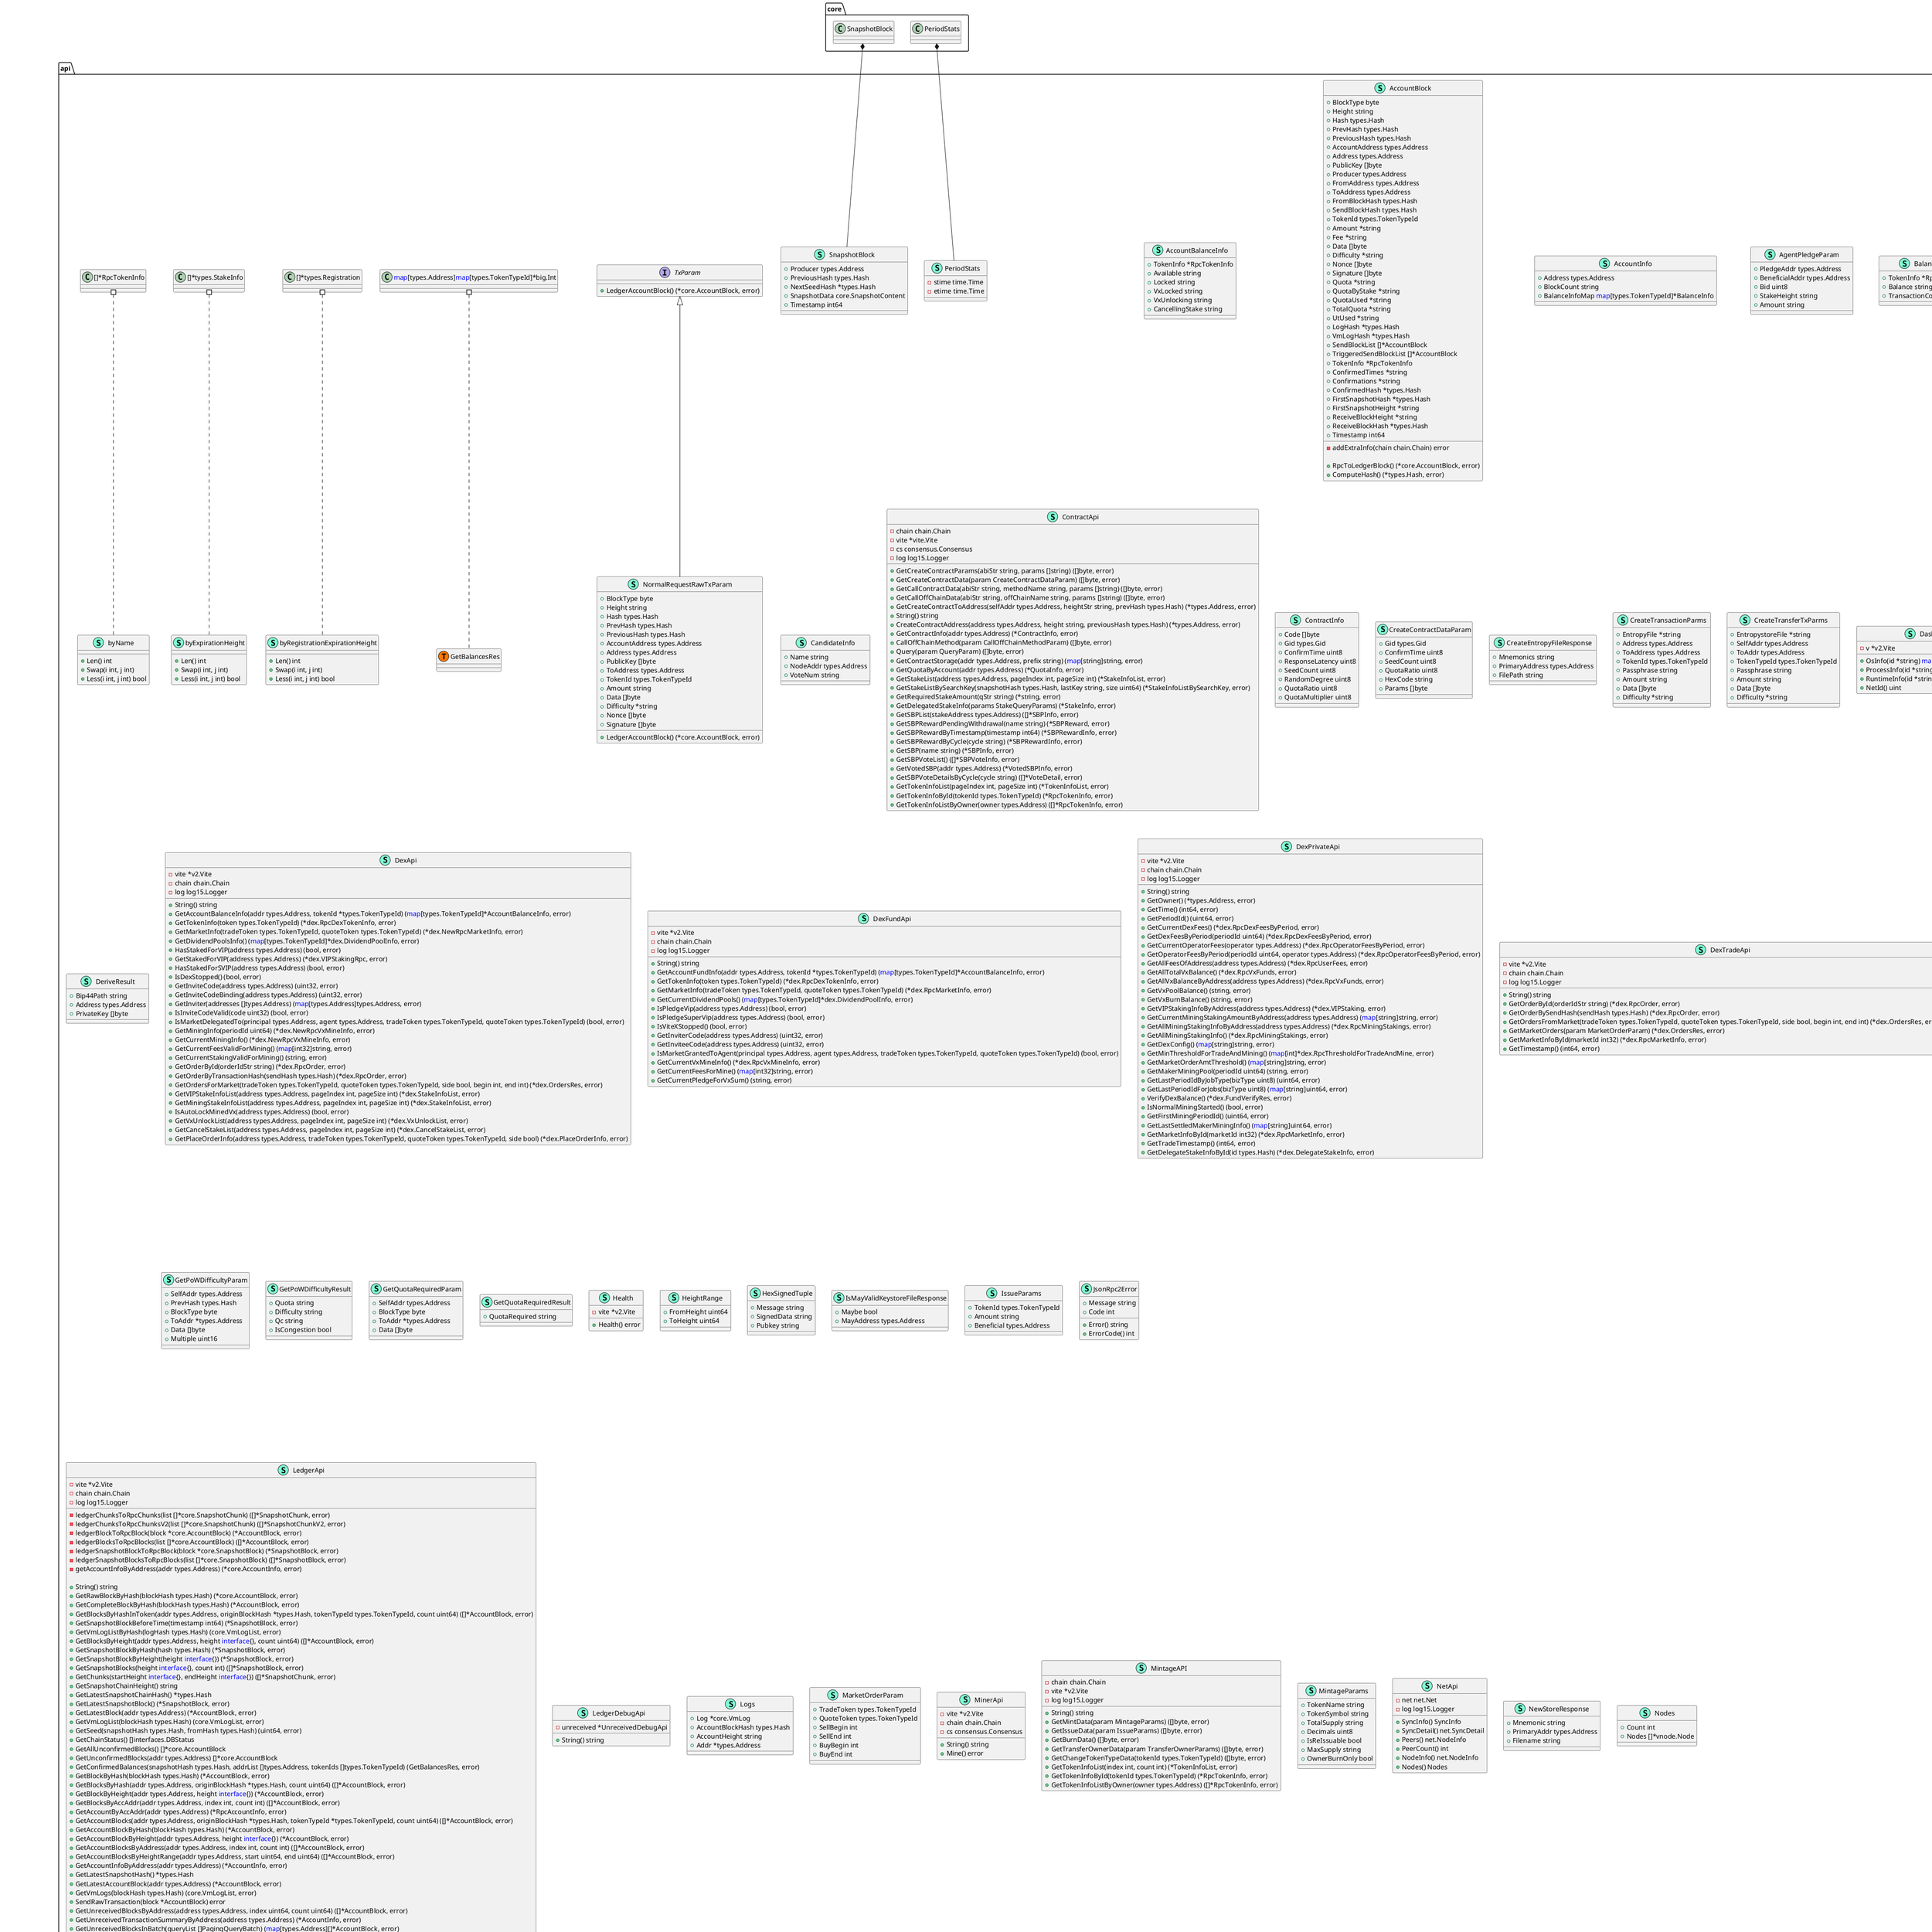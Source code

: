@startuml
namespace api {
    class AccountBalanceInfo << (S,Aquamarine) >> {
        + TokenInfo *RpcTokenInfo
        + Available string
        + Locked string
        + VxLocked string
        + VxUnlocking string
        + CancellingStake string

    }
    class AccountBlock << (S,Aquamarine) >> {
        + BlockType byte
        + Height string
        + Hash types.Hash
        + PrevHash types.Hash
        + PreviousHash types.Hash
        + AccountAddress types.Address
        + Address types.Address
        + PublicKey []byte
        + Producer types.Address
        + FromAddress types.Address
        + ToAddress types.Address
        + FromBlockHash types.Hash
        + SendBlockHash types.Hash
        + TokenId types.TokenTypeId
        + Amount *string
        + Fee *string
        + Data []byte
        + Difficulty *string
        + Nonce []byte
        + Signature []byte
        + Quota *string
        + QuotaByStake *string
        + QuotaUsed *string
        + TotalQuota *string
        + UtUsed *string
        + LogHash *types.Hash
        + VmLogHash *types.Hash
        + SendBlockList []*AccountBlock
        + TriggeredSendBlockList []*AccountBlock
        + TokenInfo *RpcTokenInfo
        + ConfirmedTimes *string
        + Confirmations *string
        + ConfirmedHash *types.Hash
        + FirstSnapshotHash *types.Hash
        + FirstSnapshotHeight *string
        + ReceiveBlockHeight *string
        + ReceiveBlockHash *types.Hash
        + Timestamp int64

        - addExtraInfo(chain chain.Chain) error

        + RpcToLedgerBlock() (*core.AccountBlock, error)
        + ComputeHash() (*types.Hash, error)

    }
    class AccountInfo << (S,Aquamarine) >> {
        + Address types.Address
        + BlockCount string
        + BalanceInfoMap <font color=blue>map</font>[types.TokenTypeId]*BalanceInfo

    }
    class AgentPledgeParam << (S,Aquamarine) >> {
        + PledgeAddr types.Address
        + BeneficialAddr types.Address
        + Bid uint8
        + StakeHeight string
        + Amount string

    }
    class BalanceInfo << (S,Aquamarine) >> {
        + TokenInfo *RpcTokenInfo
        + Balance string
        + TransactionCount *string

    }
    class CalcPoWDifficultyParam << (S,Aquamarine) >> {
        + SelfAddr types.Address
        + PrevHash types.Hash
        + BlockType byte
        + ToAddr *types.Address
        + Data []byte
        + UseStakeQuota bool
        + Multiple uint16

    }
    class CalcPoWDifficultyResult << (S,Aquamarine) >> {
        + Quota uint64
        + QuotaRequired string
        + Difficulty string
        + UtRequired string
        + Qc *string
        + IsCongestion bool

    }
    class CalcQuotaRequiredParam << (S,Aquamarine) >> {
        + SelfAddr types.Address
        + BlockType byte
        + ToAddr *types.Address
        + Data []byte

    }
    class CalcQuotaRequiredResult << (S,Aquamarine) >> {
        + QuotaRequired string
        + TxNumRequired string

    }
    class CallOffChainMethodParam << (S,Aquamarine) >> {
        + SelfAddr types.Address
        + Addr *types.Address
        + OffChainCode string
        + OffChainCodeBytes []byte
        + Code []byte
        + Data []byte
        + Height *uint64
        + SnapshotHash *types.Hash

    }
    class CandidateInfo << (S,Aquamarine) >> {
        + Name string
        + NodeAddr types.Address
        + VoteNum string

    }
    class ContractApi << (S,Aquamarine) >> {
        - chain chain.Chain
        - vite *vite.Vite
        - cs consensus.Consensus
        - log log15.Logger

        + GetCreateContractParams(abiStr string, params []string) ([]byte, error)
        + GetCreateContractData(param CreateContractDataParam) ([]byte, error)
        + GetCallContractData(abiStr string, methodName string, params []string) ([]byte, error)
        + GetCallOffChainData(abiStr string, offChainName string, params []string) ([]byte, error)
        + GetCreateContractToAddress(selfAddr types.Address, heightStr string, prevHash types.Hash) (*types.Address, error)
        + String() string
        + CreateContractAddress(address types.Address, height string, previousHash types.Hash) (*types.Address, error)
        + GetContractInfo(addr types.Address) (*ContractInfo, error)
        + CallOffChainMethod(param CallOffChainMethodParam) ([]byte, error)
        + Query(param QueryParam) ([]byte, error)
        + GetContractStorage(addr types.Address, prefix string) (<font color=blue>map</font>[string]string, error)
        + GetQuotaByAccount(addr types.Address) (*QuotaInfo, error)
        + GetStakeList(address types.Address, pageIndex int, pageSize int) (*StakeInfoList, error)
        + GetStakeListBySearchKey(snapshotHash types.Hash, lastKey string, size uint64) (*StakeInfoListBySearchKey, error)
        + GetRequiredStakeAmount(qStr string) (*string, error)
        + GetDelegatedStakeInfo(params StakeQueryParams) (*StakeInfo, error)
        + GetSBPList(stakeAddress types.Address) ([]*SBPInfo, error)
        + GetSBPRewardPendingWithdrawal(name string) (*SBPReward, error)
        + GetSBPRewardByTimestamp(timestamp int64) (*SBPRewardInfo, error)
        + GetSBPRewardByCycle(cycle string) (*SBPRewardInfo, error)
        + GetSBP(name string) (*SBPInfo, error)
        + GetSBPVoteList() ([]*SBPVoteInfo, error)
        + GetVotedSBP(addr types.Address) (*VotedSBPInfo, error)
        + GetSBPVoteDetailsByCycle(cycle string) ([]*VoteDetail, error)
        + GetTokenInfoList(pageIndex int, pageSize int) (*TokenInfoList, error)
        + GetTokenInfoById(tokenId types.TokenTypeId) (*RpcTokenInfo, error)
        + GetTokenInfoListByOwner(owner types.Address) ([]*RpcTokenInfo, error)

    }
    class ContractInfo << (S,Aquamarine) >> {
        + Code []byte
        + Gid types.Gid
        + ConfirmTime uint8
        + ResponseLatency uint8
        + SeedCount uint8
        + RandomDegree uint8
        + QuotaRatio uint8
        + QuotaMultiplier uint8

    }
    class CreateContractDataParam << (S,Aquamarine) >> {
        + Gid types.Gid
        + ConfirmTime uint8
        + SeedCount uint8
        + QuotaRatio uint8
        + HexCode string
        + Params []byte

    }
    class CreateEntropyFileResponse << (S,Aquamarine) >> {
        + Mnemonics string
        + PrimaryAddress types.Address
        + FilePath string

    }
    class CreateTransactionParms << (S,Aquamarine) >> {
        + EntropyFile *string
        + Address types.Address
        + ToAddress types.Address
        + TokenId types.TokenTypeId
        + Passphrase string
        + Amount string
        + Data []byte
        + Difficulty *string

    }
    class CreateTransferTxParms << (S,Aquamarine) >> {
        + EntropystoreFile *string
        + SelfAddr types.Address
        + ToAddr types.Address
        + TokenTypeId types.TokenTypeId
        + Passphrase string
        + Amount string
        + Data []byte
        + Difficulty *string

    }
    class DashboardApi << (S,Aquamarine) >> {
        - v *v2.Vite

        + OsInfo(id *string) <font color=blue>map</font>[string]<font color=blue>interface</font>{}
        + ProcessInfo(id *string) <font color=blue>map</font>[string]<font color=blue>interface</font>{}
        + RuntimeInfo(id *string) <font color=blue>map</font>[string]<font color=blue>interface</font>{}
        + NetId() uint

    }
    class DataApi << (S,Aquamarine) >> {
        - chain chain.Chain
        - log log15.Logger

        + String() string
        + GetPledgeListByPage(snapshotHash types.Hash, lastKey string, count uint64) (*GetPledgeListByPageResult, error)
        + GetDexUserFundsByPage(snapshotHash types.Hash, lastAddress string, count int) (*dex.Funds, error)
        + GetDexPledgeListByPage(snapshotHash types.Hash, lastKey string, count int) (*GetPledgeListByPageResult, error)

    }
    class Deprecated << (S,Aquamarine) >> {
        + String() string
        + Hello() (string, error)

    }
    class DeriveResult << (S,Aquamarine) >> {
        + Bip44Path string
        + Address types.Address
        + PrivateKey []byte

    }
    class DexApi << (S,Aquamarine) >> {
        - vite *v2.Vite
        - chain chain.Chain
        - log log15.Logger

        + String() string
        + GetAccountBalanceInfo(addr types.Address, tokenId *types.TokenTypeId) (<font color=blue>map</font>[types.TokenTypeId]*AccountBalanceInfo, error)
        + GetTokenInfo(token types.TokenTypeId) (*dex.RpcDexTokenInfo, error)
        + GetMarketInfo(tradeToken types.TokenTypeId, quoteToken types.TokenTypeId) (*dex.NewRpcMarketInfo, error)
        + GetDividendPoolsInfo() (<font color=blue>map</font>[types.TokenTypeId]*dex.DividendPoolInfo, error)
        + HasStakedForVIP(address types.Address) (bool, error)
        + GetStakedForVIP(address types.Address) (*dex.VIPStakingRpc, error)
        + HasStakedForSVIP(address types.Address) (bool, error)
        + IsDexStopped() (bool, error)
        + GetInviteCode(address types.Address) (uint32, error)
        + GetInviteCodeBinding(address types.Address) (uint32, error)
        + GetInviter(addresses []types.Address) (<font color=blue>map</font>[types.Address]types.Address, error)
        + IsInviteCodeValid(code uint32) (bool, error)
        + IsMarketDelegatedTo(principal types.Address, agent types.Address, tradeToken types.TokenTypeId, quoteToken types.TokenTypeId) (bool, error)
        + GetMiningInfo(periodId uint64) (*dex.NewRpcVxMineInfo, error)
        + GetCurrentMiningInfo() (*dex.NewRpcVxMineInfo, error)
        + GetCurrentFeesValidForMining() (<font color=blue>map</font>[int32]string, error)
        + GetCurrentStakingValidForMining() (string, error)
        + GetOrderById(orderIdStr string) (*dex.RpcOrder, error)
        + GetOrderByTransactionHash(sendHash types.Hash) (*dex.RpcOrder, error)
        + GetOrdersForMarket(tradeToken types.TokenTypeId, quoteToken types.TokenTypeId, side bool, begin int, end int) (*dex.OrdersRes, error)
        + GetVIPStakeInfoList(address types.Address, pageIndex int, pageSize int) (*dex.StakeInfoList, error)
        + GetMiningStakeInfoList(address types.Address, pageIndex int, pageSize int) (*dex.StakeInfoList, error)
        + IsAutoLockMinedVx(address types.Address) (bool, error)
        + GetVxUnlockList(address types.Address, pageIndex int, pageSize int) (*dex.VxUnlockList, error)
        + GetCancelStakeList(address types.Address, pageIndex int, pageSize int) (*dex.CancelStakeList, error)
        + GetPlaceOrderInfo(address types.Address, tradeToken types.TokenTypeId, quoteToken types.TokenTypeId, side bool) (*dex.PlaceOrderInfo, error)

    }
    class DexFundApi << (S,Aquamarine) >> {
        - vite *v2.Vite
        - chain chain.Chain
        - log log15.Logger

        + String() string
        + GetAccountFundInfo(addr types.Address, tokenId *types.TokenTypeId) (<font color=blue>map</font>[types.TokenTypeId]*AccountBalanceInfo, error)
        + GetTokenInfo(token types.TokenTypeId) (*dex.RpcDexTokenInfo, error)
        + GetMarketInfo(tradeToken types.TokenTypeId, quoteToken types.TokenTypeId) (*dex.RpcMarketInfo, error)
        + GetCurrentDividendPools() (<font color=blue>map</font>[types.TokenTypeId]*dex.DividendPoolInfo, error)
        + IsPledgeVip(address types.Address) (bool, error)
        + IsPledgeSuperVip(address types.Address) (bool, error)
        + IsViteXStopped() (bool, error)
        + GetInviterCode(address types.Address) (uint32, error)
        + GetInviteeCode(address types.Address) (uint32, error)
        + IsMarketGrantedToAgent(principal types.Address, agent types.Address, tradeToken types.TokenTypeId, quoteToken types.TokenTypeId) (bool, error)
        + GetCurrentVxMineInfo() (*dex.RpcVxMineInfo, error)
        + GetCurrentFeesForMine() (<font color=blue>map</font>[int32]string, error)
        + GetCurrentPledgeForVxSum() (string, error)

    }
    class DexPrivateApi << (S,Aquamarine) >> {
        - vite *v2.Vite
        - chain chain.Chain
        - log log15.Logger

        + String() string
        + GetOwner() (*types.Address, error)
        + GetTime() (int64, error)
        + GetPeriodId() (uint64, error)
        + GetCurrentDexFees() (*dex.RpcDexFeesByPeriod, error)
        + GetDexFeesByPeriod(periodId uint64) (*dex.RpcDexFeesByPeriod, error)
        + GetCurrentOperatorFees(operator types.Address) (*dex.RpcOperatorFeesByPeriod, error)
        + GetOperatorFeesByPeriod(periodId uint64, operator types.Address) (*dex.RpcOperatorFeesByPeriod, error)
        + GetAllFeesOfAddress(address types.Address) (*dex.RpcUserFees, error)
        + GetAllTotalVxBalance() (*dex.RpcVxFunds, error)
        + GetAllVxBalanceByAddress(address types.Address) (*dex.RpcVxFunds, error)
        + GetVxPoolBalance() (string, error)
        + GetVxBurnBalance() (string, error)
        + GetVIPStakingInfoByAddress(address types.Address) (*dex.VIPStaking, error)
        + GetCurrentMiningStakingAmountByAddress(address types.Address) (<font color=blue>map</font>[string]string, error)
        + GetAllMiningStakingInfoByAddress(address types.Address) (*dex.RpcMiningStakings, error)
        + GetAllMiningStakingInfo() (*dex.RpcMiningStakings, error)
        + GetDexConfig() (<font color=blue>map</font>[string]string, error)
        + GetMinThresholdForTradeAndMining() (<font color=blue>map</font>[int]*dex.RpcThresholdForTradeAndMine, error)
        + GetMarketOrderAmtThreshold() (<font color=blue>map</font>[string]string, error)
        + GetMakerMiningPool(periodId uint64) (string, error)
        + GetLastPeriodIdByJobType(bizType uint8) (uint64, error)
        + GetLastPeriodIdForJobs(bizType uint8) (<font color=blue>map</font>[string]uint64, error)
        + VerifyDexBalance() (*dex.FundVerifyRes, error)
        + IsNormalMiningStarted() (bool, error)
        + GetFirstMiningPeriodId() (uint64, error)
        + GetLastSettledMakerMiningInfo() (<font color=blue>map</font>[string]uint64, error)
        + GetMarketInfoById(marketId int32) (*dex.RpcMarketInfo, error)
        + GetTradeTimestamp() (int64, error)
        + GetDelegateStakeInfoById(id types.Hash) (*dex.DelegateStakeInfo, error)

    }
    class DexTradeApi << (S,Aquamarine) >> {
        - vite *v2.Vite
        - chain chain.Chain
        - log log15.Logger

        + String() string
        + GetOrderById(orderIdStr string) (*dex.RpcOrder, error)
        + GetOrderBySendHash(sendHash types.Hash) (*dex.RpcOrder, error)
        + GetOrdersFromMarket(tradeToken types.TokenTypeId, quoteToken types.TokenTypeId, side bool, begin int, end int) (*dex.OrdersRes, error)
        + GetMarketOrders(param MarketOrderParam) (*dex.OrdersRes, error)
        + GetMarketInfoById(marketId int32) (*dex.RpcMarketInfo, error)
        + GetTimestamp() (int64, error)

    }
    class FilterParam << (S,Aquamarine) >> {
        + AddrRange <font color=blue>map</font>[types.Address]HeightRange
        + Topics [][]types.Hash

    }
    class FindAddrResponse << (S,Aquamarine) >> {
        + EntropyFile string
        + Index uint32

    }
    class FindAddrResult << (S,Aquamarine) >> {
        + EntropyStoreFile string
        + Index uint32

    }
    class GcStatus << (S,Aquamarine) >> {
        + Code uint8
        + Description string
        + ClearedHeight uint64
        + MarkedHeight uint64

    }
    class GetPledgeListByPageResult << (S,Aquamarine) >> {
        + PledgeInfoList []*types.StakeInfo
        + LastKey string

    }
    class GetPoWDifficultyParam << (S,Aquamarine) >> {
        + SelfAddr types.Address
        + PrevHash types.Hash
        + BlockType byte
        + ToAddr *types.Address
        + Data []byte
        + Multiple uint16

    }
    class GetPoWDifficultyResult << (S,Aquamarine) >> {
        + Quota string
        + Difficulty string
        + Qc string
        + IsCongestion bool

    }
    class GetQuotaRequiredParam << (S,Aquamarine) >> {
        + SelfAddr types.Address
        + BlockType byte
        + ToAddr *types.Address
        + Data []byte

    }
    class GetQuotaRequiredResult << (S,Aquamarine) >> {
        + QuotaRequired string

    }
    class Health << (S,Aquamarine) >> {
        - vite *v2.Vite

        + Health() error

    }
    class HeightRange << (S,Aquamarine) >> {
        + FromHeight uint64
        + ToHeight uint64

    }
    class HexSignedTuple << (S,Aquamarine) >> {
        + Message string
        + SignedData string
        + Pubkey string

    }
    class IsMayValidKeystoreFileResponse << (S,Aquamarine) >> {
        + Maybe bool
        + MayAddress types.Address

    }
    class IssueParams << (S,Aquamarine) >> {
        + TokenId types.TokenTypeId
        + Amount string
        + Beneficial types.Address

    }
    class JsonRpc2Error << (S,Aquamarine) >> {
        + Message string
        + Code int

        + Error() string
        + ErrorCode() int

    }
    class LedgerApi << (S,Aquamarine) >> {
        - vite *v2.Vite
        - chain chain.Chain
        - log log15.Logger

        - ledgerChunksToRpcChunks(list []*core.SnapshotChunk) ([]*SnapshotChunk, error)
        - ledgerChunksToRpcChunksV2(list []*core.SnapshotChunk) ([]*SnapshotChunkV2, error)
        - ledgerBlockToRpcBlock(block *core.AccountBlock) (*AccountBlock, error)
        - ledgerBlocksToRpcBlocks(list []*core.AccountBlock) ([]*AccountBlock, error)
        - ledgerSnapshotBlockToRpcBlock(block *core.SnapshotBlock) (*SnapshotBlock, error)
        - ledgerSnapshotBlocksToRpcBlocks(list []*core.SnapshotBlock) ([]*SnapshotBlock, error)
        - getAccountInfoByAddress(addr types.Address) (*core.AccountInfo, error)

        + String() string
        + GetRawBlockByHash(blockHash types.Hash) (*core.AccountBlock, error)
        + GetCompleteBlockByHash(blockHash types.Hash) (*AccountBlock, error)
        + GetBlocksByHashInToken(addr types.Address, originBlockHash *types.Hash, tokenTypeId types.TokenTypeId, count uint64) ([]*AccountBlock, error)
        + GetSnapshotBlockBeforeTime(timestamp int64) (*SnapshotBlock, error)
        + GetVmLogListByHash(logHash types.Hash) (core.VmLogList, error)
        + GetBlocksByHeight(addr types.Address, height <font color=blue>interface</font>{}, count uint64) ([]*AccountBlock, error)
        + GetSnapshotBlockByHash(hash types.Hash) (*SnapshotBlock, error)
        + GetSnapshotBlockByHeight(height <font color=blue>interface</font>{}) (*SnapshotBlock, error)
        + GetSnapshotBlocks(height <font color=blue>interface</font>{}, count int) ([]*SnapshotBlock, error)
        + GetChunks(startHeight <font color=blue>interface</font>{}, endHeight <font color=blue>interface</font>{}) ([]*SnapshotChunk, error)
        + GetSnapshotChainHeight() string
        + GetLatestSnapshotChainHash() *types.Hash
        + GetLatestSnapshotBlock() (*SnapshotBlock, error)
        + GetLatestBlock(addr types.Address) (*AccountBlock, error)
        + GetVmLogList(blockHash types.Hash) (core.VmLogList, error)
        + GetSeed(snapshotHash types.Hash, fromHash types.Hash) (uint64, error)
        + GetChainStatus() []interfaces.DBStatus
        + GetAllUnconfirmedBlocks() []*core.AccountBlock
        + GetUnconfirmedBlocks(addr types.Address) []*core.AccountBlock
        + GetConfirmedBalances(snapshotHash types.Hash, addrList []types.Address, tokenIds []types.TokenTypeId) (GetBalancesRes, error)
        + GetBlockByHash(blockHash types.Hash) (*AccountBlock, error)
        + GetBlocksByHash(addr types.Address, originBlockHash *types.Hash, count uint64) ([]*AccountBlock, error)
        + GetBlockByHeight(addr types.Address, height <font color=blue>interface</font>{}) (*AccountBlock, error)
        + GetBlocksByAccAddr(addr types.Address, index int, count int) ([]*AccountBlock, error)
        + GetAccountByAccAddr(addr types.Address) (*RpcAccountInfo, error)
        + GetAccountBlocks(addr types.Address, originBlockHash *types.Hash, tokenTypeId *types.TokenTypeId, count uint64) ([]*AccountBlock, error)
        + GetAccountBlockByHash(blockHash types.Hash) (*AccountBlock, error)
        + GetAccountBlockByHeight(addr types.Address, height <font color=blue>interface</font>{}) (*AccountBlock, error)
        + GetAccountBlocksByAddress(addr types.Address, index int, count int) ([]*AccountBlock, error)
        + GetAccountBlocksByHeightRange(addr types.Address, start uint64, end uint64) ([]*AccountBlock, error)
        + GetAccountInfoByAddress(addr types.Address) (*AccountInfo, error)
        + GetLatestSnapshotHash() *types.Hash
        + GetLatestAccountBlock(addr types.Address) (*AccountBlock, error)
        + GetVmLogs(blockHash types.Hash) (core.VmLogList, error)
        + SendRawTransaction(block *AccountBlock) error
        + GetUnreceivedBlocksByAddress(address types.Address, index uint64, count uint64) ([]*AccountBlock, error)
        + GetUnreceivedTransactionSummaryByAddress(address types.Address) (*AccountInfo, error)
        + GetUnreceivedBlocksInBatch(queryList []PagingQueryBatch) (<font color=blue>map</font>[types.Address][]*AccountBlock, error)
        + GetUnreceivedTransactionSummaryInBatch(addressList []types.Address) ([]*AccountInfo, error)
        + GetVmLogsByFilter(param VmLogFilterParam) ([]*Logs, error)
        + GetPoWDifficulty(param GetPoWDifficultyParam) (*GetPoWDifficultyResult, error)
        + GetRequiredQuota(param GetQuotaRequiredParam) (*GetQuotaRequiredResult, error)
        + GetChunksV2(startHeight <font color=blue>interface</font>{}, endHeight <font color=blue>interface</font>{}) ([]*SnapshotChunkV2, error)
        + GetUpgradeInfo() (<font color=blue>interface</font>{}, error)

    }
    class LedgerDebugApi << (S,Aquamarine) >> {
        - unreceived *UnreceivedDebugApi

        + String() string

    }
    class Logs << (S,Aquamarine) >> {
        + Log *core.VmLog
        + AccountBlockHash types.Hash
        + AccountHeight string
        + Addr *types.Address

    }
    class MarketOrderParam << (S,Aquamarine) >> {
        + TradeToken types.TokenTypeId
        + QuoteToken types.TokenTypeId
        + SellBegin int
        + SellEnd int
        + BuyBegin int
        + BuyEnd int

    }
    class MinerApi << (S,Aquamarine) >> {
        - vite *v2.Vite
        - chain chain.Chain
        - cs consensus.Consensus

        + String() string
        + Mine() error

    }
    class MintageAPI << (S,Aquamarine) >> {
        - chain chain.Chain
        - vite *v2.Vite
        - log log15.Logger

        + String() string
        + GetMintData(param MintageParams) ([]byte, error)
        + GetIssueData(param IssueParams) ([]byte, error)
        + GetBurnData() ([]byte, error)
        + GetTransferOwnerData(param TransferOwnerParams) ([]byte, error)
        + GetChangeTokenTypeData(tokenId types.TokenTypeId) ([]byte, error)
        + GetTokenInfoList(index int, count int) (*TokenInfoList, error)
        + GetTokenInfoById(tokenId types.TokenTypeId) (*RpcTokenInfo, error)
        + GetTokenInfoListByOwner(owner types.Address) ([]*RpcTokenInfo, error)

    }
    class MintageParams << (S,Aquamarine) >> {
        + TokenName string
        + TokenSymbol string
        + TotalSupply string
        + Decimals uint8
        + IsReIssuable bool
        + MaxSupply string
        + OwnerBurnOnly bool

    }
    class NetApi << (S,Aquamarine) >> {
        - net net.Net
        - log log15.Logger

        + SyncInfo() SyncInfo
        + SyncDetail() net.SyncDetail
        + Peers() net.NodeInfo
        + PeerCount() int
        + NodeInfo() net.NodeInfo
        + Nodes() Nodes

    }
    class NewStoreResponse << (S,Aquamarine) >> {
        + Mnemonic string
        + PrimaryAddr types.Address
        + Filename string

    }
    class Nodes << (S,Aquamarine) >> {
        + Count int
        + Nodes []*vnode.Node

    }
    class NormalRequestRawTxParam << (S,Aquamarine) >> {
        + BlockType byte
        + Height string
        + Hash types.Hash
        + PrevHash types.Hash
        + PreviousHash types.Hash
        + AccountAddress types.Address
        + Address types.Address
        + PublicKey []byte
        + ToAddress types.Address
        + TokenId types.TokenTypeId
        + Amount string
        + Data []byte
        + Difficulty *string
        + Nonce []byte
        + Signature []byte

        + LedgerAccountBlock() (*core.AccountBlock, error)

    }
    class OnroadPagingQuery << (S,Aquamarine) >> {
        + Addr types.Address
        + PageNum uint64
        + PageCount uint64

    }
    class PagingQueryBatch << (S,Aquamarine) >> {
        + Address types.Address
        + PageNumber uint64
        + PageCount uint64

    }
    class PeriodStats << (S,Aquamarine) >> {
        - stime time.Time
        - etime time.Time

    }
    class PledgeInfo << (S,Aquamarine) >> {
        + Amount string
        + BeneficialAddr types.Address
        + WithdrawHeight string
        + WithdrawTime int64
        + Agent bool
        + AgentAddress types.Address
        + Bid uint8
        + Id *types.Hash

    }
    class PledgeInfoList << (S,Aquamarine) >> {
        + TotalPledgeAmount string
        + Count int
        + List []*PledgeInfo

    }
    class PledgeQueryParams << (S,Aquamarine) >> {
        + PledgeAddr types.Address
        + AgentAddr types.Address
        + BeneficialAddr types.Address
        + Bid uint8

    }
    class Pow << (S,Aquamarine) >> {
        - vite *v2.Vite
        - pubKey []byte

        + GetPowNonce(difficulty string, data types.Hash) ([]byte, error)
        + CancelPow(data types.Hash) error
        + GetPowNoncePrivate(address types.Address, height uint64, difficulty string, data types.Hash, timestamp uint64, sig []byte, cnt uint64) ([]byte, error)

    }
    class PrivateOnroadApi << (S,Aquamarine) >> {
        - ledgerApi *LedgerApi

        + String() string
        + GetOnroadBlocksByAddress(address types.Address, index uint64, count uint64) ([]*AccountBlock, error)
        + GetOnroadInfoByAddress(address types.Address) (*RpcAccountInfo, error)
        + GetOnroadBlocksInBatch(queryList []OnroadPagingQuery) (<font color=blue>map</font>[types.Address][]*AccountBlock, error)
        + GetOnroadInfoInBatch(addrList []types.Address) ([]*RpcAccountInfo, error)

    }
    class PublicOnroadApi << (S,Aquamarine) >> {
        - api *PrivateOnroadApi

        + String() string

    }
    class QueryParam << (S,Aquamarine) >> {
        + Addr *types.Address
        + Data []byte
        + Height *uint64
        + SnapshotHash *types.Hash

    }
    class QuotaAndTxNum << (S,Aquamarine) >> {
        + QuotaPerSnapshotBlock string
        + CurrentQuota string
        + CurrentTxNumPerSec string
        + CurrentUt string
        + Utpe string
        + PledgeAmount string

    }
    class QuotaApi << (S,Aquamarine) >> {
        - chain chain.Chain
        - log log15.Logger
        - ledgerApi *LedgerApi

        + String() string
        + GetPledgeData(beneficialAddr types.Address) ([]byte, error)
        + GetCancelPledgeData(beneficialAddr types.Address, amount string) ([]byte, error)
        + GetAgentPledgeData(param AgentPledgeParam) ([]byte, error)
        + GetAgentCancelPledgeData(param AgentPledgeParam) ([]byte, error)
        + GetQuotaUsedList(addr types.Address) ([]types.QuotaInfo, error)
        + GetQuotaCoefficient() (*QuotaCoefficientInfo, error)
        + GetAgentPledgeInfo(params PledgeQueryParams) (*PledgeInfo, error)
        + GetPledgeAmountByUtps(utps string) (*string, error)
        + GetPledgeList(addr types.Address, index int, count int) (*PledgeInfoList, error)
        + GetPledgeBeneficialAmount(addr types.Address) (string, error)
        + GetPledgeQuota(addr types.Address) (*QuotaAndTxNum, error)

    }
    class QuotaCoefficientInfo << (S,Aquamarine) >> {
        + Qc *string
        + GlobalQuota string
        + GlobalUt string
        + IsCongestion bool

    }
    class QuotaInfo << (S,Aquamarine) >> {
        + CurrentQuota string
        + MaxQuota string
        + StakeAmount *string

    }
    class Range << (S,Aquamarine) >> {
        + FromHeight string
        + ToHeight string

        + ToHeightRange() (*HeightRange, error)

    }
    class RegistParam << (S,Aquamarine) >> {
        + Name string
        + Gid *types.Gid

    }
    class RegisterApi << (S,Aquamarine) >> {
        - chain chain.Chain
        - cs consensus.Consensus
        - log log15.Logger

        + String() string
        + GetRegisterData(gid types.Gid, name string, nodeAddr types.Address) ([]byte, error)
        + GetCancelRegisterData(gid types.Gid, name string) ([]byte, error)
        + GetRewardData(gid types.Gid, name string, beneficialAddr types.Address) ([]byte, error)
        + GetUpdateRegistrationData(gid types.Gid, name string, nodeAddr types.Address) ([]byte, error)
        + GetRegistrationList(gid types.Gid, pledgeAddr types.Address) ([]*RegistrationInfo, error)
        + GetAvailableReward(gid types.Gid, name string) (*Reward, error)
        + GetRewardByDay(gid types.Gid, timestamp int64) (<font color=blue>map</font>[string]*Reward, error)
        + GetRewardByIndex(gid types.Gid, indexStr string) (*RewardInfo, error)
        + GetRegistration(name string, gid types.Gid) (*types.Registration, error)
        + GetRegisterPledgeAddrList(paramList []*RegistParam) ([]*types.Address, error)
        + GetCandidateList() ([]*CandidateInfo, error)

    }
    class RegistrationInfo << (S,Aquamarine) >> {
        + Name string
        + NodeAddr types.Address
        + PledgeAddr types.Address
        + RewardWithdrawAddress types.Address
        + PledgeAmount string
        + WithdrawHeight string
        + WithdrawTime int64
        + CancelTime int64

    }
    class Reward << (S,Aquamarine) >> {
        + BlockReward string
        + VoteReward string
        + TotalReward string
        + BlockNum string
        + ExpectedBlockNum string
        + Drained bool

    }
    class RewardInfo << (S,Aquamarine) >> {
        + RewardMap <font color=blue>map</font>[string]*Reward
        + StartTime int64
        + EndTime int64

    }
    class RpcAccountInfo << (S,Aquamarine) >> {
        + AccountAddress types.Address
        + TotalNumber string
        + TokenBalanceInfoMap <font color=blue>map</font>[types.TokenTypeId]*RpcTokenBalanceInfo

    }
    class RpcTokenBalanceInfo << (S,Aquamarine) >> {
        + TokenInfo *RpcTokenInfo
        + TotalAmount string
        + Number *string

    }
    class RpcTokenInfo << (S,Aquamarine) >> {
        + TokenName string
        + TokenSymbol string
        + TotalSupply *string
        + Decimals uint8
        + Owner types.Address
        + TokenId types.TokenTypeId
        + MaxSupply *string
        + OwnerBurnOnly bool
        + IsReIssuable bool
        + Index uint16
        + IsOwnerBurnOnly bool

    }
    class SBPInfo << (S,Aquamarine) >> {
        + Name string
        + BlockProducingAddress types.Address
        + RewardWithdrawAddress types.Address
        + StakeAddr types.Address
        + StakeAmount string
        + ExpirationHeight string
        + ExpirationTime int64
        + RevokeTime int64

    }
    class SBPReward << (S,Aquamarine) >> {
        + BlockReward string
        + VoteReward string
        + TotalReward string
        + BlockNum string
        + ExpectedBlockNum string
        + Drained bool

    }
    class SBPRewardInfo << (S,Aquamarine) >> {
        + RewardMap <font color=blue>map</font>[string]*SBPReward
        + StartTime int64
        + EndTime int64
        + Cycle string

    }
    class SBPVoteInfo << (S,Aquamarine) >> {
        + Name string
        + BlockProducingAddress types.Address
        + VoteNum string

    }
    class SendTxWithPrivateKeyParam << (S,Aquamarine) >> {
        + SelfAddr *types.Address
        + ToAddr *types.Address
        + TokenTypeId types.TokenTypeId
        + PrivateKey *string
        + Amount *string
        + Data []byte
        + Difficulty *string
        + PreBlockHash *types.Hash
        + BlockType byte

    }
    class SnapshotBlock << (S,Aquamarine) >> {
        + Producer types.Address
        + PreviousHash types.Hash
        + NextSeedHash *types.Hash
        + SnapshotData core.SnapshotContent
        + Timestamp int64

    }
    class SnapshotChunk << (S,Aquamarine) >> {
        + AccountBlocks []*core.AccountBlock
        + SnapshotBlock *SnapshotBlock

    }
    class SnapshotChunkV2 << (S,Aquamarine) >> {
        + AccountBlocks []*AccountBlock
        + SnapshotBlock *SnapshotBlock

    }
    class StakeInfo << (S,Aquamarine) >> {
        + Amount string
        + Beneficiary types.Address
        + ExpirationHeight string
        + ExpirationTime int64
        + IsDelegated bool
        + DelegateAddress types.Address
        + StakeAddress types.Address
        + Bid uint8
        + Id *types.Hash

    }
    class StakeInfoList << (S,Aquamarine) >> {
        + StakeAmount string
        + Count int
        + StakeList []*StakeInfo

    }
    class StakeInfoListBySearchKey << (S,Aquamarine) >> {
        + StakingInfoList []*StakeInfo
        + LastKey string

    }
    class StakeQueryParams << (S,Aquamarine) >> {
        + StakeAddress types.Address
        + DelegateAddress types.Address
        + Beneficiary types.Address
        + Bid uint8

    }
    class StatsApi << (S,Aquamarine) >> {
        - cs consensus.Consensus
        - log log15.Logger

        - reIndex(timeIndex core.TimeIndex) (uint64, uint64)

        + String() string
        + Time2Index(t *time.Time, level int) uint64
        + Index2Time(i uint64, level int) <font color=blue>map</font>[string]time.Time
        + GetHourSBPStats(startIdx uint64, endIdx uint64) ([]<font color=blue>map</font>[string]<font color=blue>interface</font>{}, error)
        + GetPeriodSBPStats(startIdx uint64, endIdx uint64) ([]*PeriodStats, error)
        + GetDaySBPStats(startIdx uint64, endIdx uint64) ([]<font color=blue>map</font>[string]<font color=blue>interface</font>{}, error)
        + GetSBP(idx uint64) (<font color=blue>interface</font>{}, error)

    }
    class SyncInfo << (S,Aquamarine) >> {
        + From string
        + To string
        + Current string
        + State uint
        + Status string

    }
    class TokenInfoList << (S,Aquamarine) >> {
        + Count int
        + List []*RpcTokenInfo

    }
    class TransferOwnerParams << (S,Aquamarine) >> {
        + TokenId types.TokenTypeId
        + NewOwner types.Address

    }
    class Tx << (S,Aquamarine) >> {
        - vite *v2.Vite
        - autoTx bool

        - autoSend() 

        + SendRawTx(block *AccountBlock) error
        + SendTxWithPrivateKey(param SendTxWithPrivateKeyParam) (*AccountBlock, error)
        + CalcPoWDifficulty(param CalcPoWDifficultyParam) (*CalcPoWDifficultyResult, error)
        + CalcQuotaRequired(param CalcQuotaRequiredParam) (*CalcQuotaRequiredResult, error)

    }
    interface TxParam  {
        + LedgerAccountBlock() (*core.AccountBlock, error)

    }
    class UnreceivedDebugApi << (S,Aquamarine) >> {
        - manager *onroad.Manager
        - chain chain.Chain

        + GetContractUnreceivedTransactionCount(addr types.Address, gid *types.Gid) (uint64, error)
        + GetContractUnreceivedFrontBlocks(addr types.Address, gid *types.Gid) ([]*AccountBlock, error)

    }
    class UtilApi << (S,Aquamarine) >> {
        - vite *v2.Vite

        + GetPoWNonce(difficulty string, data types.Hash) ([]byte, error)

    }
    class VmLogFilterParam << (S,Aquamarine) >> {
        + AddrRange <font color=blue>map</font>[string]*Range
        + Topics [][]types.Hash

    }
    class VoteApi << (S,Aquamarine) >> {
        - chain chain.Chain
        - cs consensus.Consensus
        - log log15.Logger

        + String() string
        + GetVoteData(gid types.Gid, name string) ([]byte, error)
        + GetCancelVoteData(gid types.Gid) ([]byte, error)
        + GetVoteInfo(gid types.Gid, addr types.Address) (*VoteInfo, error)
        + GetVoteDetails(index *uint64) ([]*consensus.VoteDetails, error)

    }
    class VoteDetail << (S,Aquamarine) >> {
        + Name string
        + VoteNum string
        + CurrentAddr types.Address
        + HistoryAddrList []types.Address
        + VoteMap <font color=blue>map</font>[types.Address]string

    }
    class VoteInfo << (S,Aquamarine) >> {
        + Name string
        + NodeStatus uint8
        + Balance string

    }
    class VotedSBPInfo << (S,Aquamarine) >> {
        + Name string
        + NodeStatus uint8
        + Balance string

    }
    class WalletApi << (S,Aquamarine) >> {
        - wallet *wallet.Manager
        - chain chain.Chain
        - pool pool.Writer
        - consensus generator.Consensus

        + String() string
        + ListAllEntropyFiles() []string
        + ListEntropyFilesInStandardDir() ([]string, error)
        + ListEntropyStoreAddresses(entropyStore string, from uint32, to uint32) ([]types.Address, error)
        + NewMnemonicAndEntropyStore(passphrase string) (*NewStoreResponse, error)
        + DeriveByFullPath(entropyStore string, fullpath string) (*DeriveResult, error)
        + DeriveByIndex(entropyStore string, index uint32) (*DeriveResult, error)
        + RecoverEntropyStoreFromMnemonic(mnemonic string, newPassphrase string) (*NewStoreResponse, error)
        + GlobalCheckAddrUnlocked(addr types.Address) bool
        + IsAddrUnlocked(entropyStore string, addr types.Address) bool
        + RefreshCache() 
        + ExtractMnemonic(entropyStore string, passphrase string) (string, error)
        + FindAddrWithPassphrase(entropyStore string, passphrase string, addr types.Address) (*FindAddrResult, error)
        + FindAddr(entropyStore string, addr types.Address) (*FindAddrResult, error)
        + GlobalFindAddr(addr types.Address) (*FindAddrResult, error)
        + GlobalFindAddrWithPassphrase(addr types.Address, passphrase string) (*FindAddrResult, error)
        + AddEntropyStore(filename string) error
        + SignData(addr types.Address, hexMsg string) (*HexSignedTuple, error)
        + CreateTxWithPassphrase(params CreateTransferTxParms) (*types.Hash, error)
        + SignDataWithPassphrase(addr types.Address, hexMsg string, passphrase string) (*HexSignedTuple, error)
        + IsMayValidKeystoreFile(path string) IsMayValidKeystoreFileResponse
        + GetDataDir() string
        + GetPrivateKey(entropyStore string, passphrase string) (*string, error)
        + GetEntropyFilesInStandardDir() ([]string, error)
        + GetAllEntropyFiles() []string
        + ExportMnemonic(entropyFile string, passphrase string) (string, error)
        + Unlock(entropyFile string, passphrase string) error
        + Lock(entropyFile string) error
        + DeriveAddressesByIndexRange(entropyFile string, startIndex uint32, endIndex uint32) ([]types.Address, error)
        + CreateEntropyFile(passphrase string) (*CreateEntropyFileResponse, error)
        + DeriveAddressByIndex(entropyFile string, index uint32) (*DeriveResult, error)
        + DeriveAddressByPath(entropyFile string, bip44Path string) (*DeriveResult, error)
        + RecoverEntropyFile(mnemonics string, passphrase string) (*CreateEntropyFileResponse, error)
        + IsUnlocked(entropyFile string) bool
        + FindAddressInEntropyFile(entropyFile string, address types.Address) (*FindAddrResponse, error)
        + FindAddress(address types.Address) (*FindAddrResponse, error)
        + CreateTransaction(params CreateTransactionParms) (*types.Hash, error)

    }
    class api.GetBalancesRes << (T, #FF7700) >>  {
    }
    class api.byExpirationHeight << (T, #FF7700) >>  {
    }
    class api.byName << (T, #FF7700) >>  {
    }
    class api.byRegistrationExpirationHeight << (T, #FF7700) >>  {
    }
    class byExpirationHeight << (S,Aquamarine) >> {
        + Len() int
        + Swap(i int, j int) 
        + Less(i int, j int) bool

    }
    class byName << (S,Aquamarine) >> {
        + Len() int
        + Swap(i int, j int) 
        + Less(i int, j int) bool

    }
    class byRegistrationExpirationHeight << (S,Aquamarine) >> {
        + Len() int
        + Swap(i int, j int) 
        + Less(i int, j int) bool

    }
    class hashHeightTime << (S,Aquamarine) >> {
        + Hash string
        + Height uint64
        + Time int64

    }
    class "<font color=blue>map</font>[types.Address]<font color=blue>map</font>[types.TokenTypeId]*big.Int" as fontcolorbluemapfonttypesAddressfontcolorbluemapfonttypesTokenTypeIdbigInt {
        'This class was created so that we can correctly have an alias pointing to this name. Since it contains dots that can break namespaces
    }
    class "[]*types.Registration" as typesRegistration {
        'This class was created so that we can correctly have an alias pointing to this name. Since it contains dots that can break namespaces
    }
    class "[]*types.StakeInfo" as typesStakeInfo {
        'This class was created so that we can correctly have an alias pointing to this name. Since it contains dots that can break namespaces
    }
}
"core.PeriodStats" *-- "api.PeriodStats"
"core.SnapshotBlock" *-- "api.SnapshotBlock"

"api.TxParam" <|-- "api.NormalRequestRawTxParam"

namespace dex {
    class CancelStake << (S,Aquamarine) >> {
        + Amount string
        + ExpirationTime int64
        + ExpirationPeriod uint64

    }
    class CancelStakeList << (S,Aquamarine) >> {
        + CancellingAmount string
        + Count int
        + Cancels []*CancelStake

    }
    class DelegateStakeInfo << (S,Aquamarine) >> {
        + StakeType int
        + Address string
        + Principal string
        + Amount string
        + Status int

    }
    class DividendPoolInfo << (S,Aquamarine) >> {
        + Amount string
        + QuoteTokenType int32
        + TokenInfo *RpcDexTokenInfo

    }
    class Funds << (S,Aquamarine) >> {
        + Funds []*SimpleFund

    }
    class NewRpcMarketInfo << (S,Aquamarine) >> {
        + MarketId int32
        + MarketSymbol string
        + TradeToken string
        + QuoteToken string
        + QuoteTokenType int32
        + TradeTokenDecimals int32
        + QuoteTokenDecimals int32
        + TakerOperatorFeeRate int32
        + MakerOperatorFeeRate int32
        + AllowMining bool
        + Valid bool
        + Owner string
        + Creator string
        + Stopped bool
        + Timestamp int64
        + StableMarket bool

    }
    class NewRpcVxMineInfo << (S,Aquamarine) >> {
        + HistoryMinedSum string
        + Total string
        + FeeMineTotal string
        + FeeMineDetail <font color=blue>map</font>[int32]string
        + StakingMine string
        + MakerMine string

    }
    class OrdersRes << (S,Aquamarine) >> {
        + Orders []*RpcOrder
        + Size int
        + QueryStart core.HashHeight
        + QueryEnd core.HashHeight

    }
    class PlaceOrderInfo << (S,Aquamarine) >> {
        + Available string
        + MinTradeAmount string
        + FeeRate int32
        + Side bool
        + IsVIP bool
        + IsSVIP bool
        + IsInvited bool

    }
    class RpcDexFeesByPeriod << (S,Aquamarine) >> {
        + FeesForDividend []*RpcFeesForDividend
        + FeesForMine []*RpcFeesForMine
        + LastValidPeriod uint64
        + FinishDividend bool
        + FinishMine bool

    }
    class RpcDexTokenInfo << (S,Aquamarine) >> {
        + TokenSymbol string
        + Decimals int32
        + TokenId types.TokenTypeId
        + Index int32
        + Owner types.Address
        + QuoteTokenType int32

    }
    class RpcFeeAccount << (S,Aquamarine) >> {
        + QuoteTokenType int32
        + BaseAmount string
        + InviteBonusAmount string

    }
    class RpcFeesByPeriod << (S,Aquamarine) >> {
        + UserFees []*RpcFeeAccount
        + Period uint64

    }
    class RpcFeesForDividend << (S,Aquamarine) >> {
        + Token string
        + DividendPoolAmount string
        + NotRoll bool

    }
    class RpcFeesForMine << (S,Aquamarine) >> {
        + QuoteTokenType int32
        + BaseAmount string
        + InviteBonusAmount string

    }
    class RpcMarketInfo << (S,Aquamarine) >> {
        + MarketId int32
        + MarketSymbol string
        + TradeToken string
        + QuoteToken string
        + QuoteTokenType int32
        + TradeTokenDecimals int32
        + QuoteTokenDecimals int32
        + TakerBrokerFeeRate int32
        + MakerBrokerFeeRate int32
        + AllowMine bool
        + Valid bool
        + Owner string
        + Creator string
        + Stopped bool
        + Timestamp int64

    }
    class RpcMiningStakingByPeriod << (S,Aquamarine) >> {
        + Period uint64
        + Amount string

    }
    class RpcMiningStakings << (S,Aquamarine) >> {
        + Pledges []*RpcMiningStakingByPeriod

    }
    class RpcOperatorFeeAccount << (S,Aquamarine) >> {
        + Token string
        + MarketFees []*RpcOperatorMarketFee

    }
    class RpcOperatorFeesByPeriod << (S,Aquamarine) >> {
        + OperatorFees []*RpcOperatorFeeAccount

    }
    class RpcOperatorMarketFee << (S,Aquamarine) >> {
        + MarketId int32
        + TakerOperatorFeeRate int32
        + MakerOperatorFeeRate int32
        + Amount string

    }
    class RpcOrder << (S,Aquamarine) >> {
        + Id string
        + Address string
        + MarketId int32
        + Side bool
        + Type int32
        + Price string
        + TakerFeeRate int32
        + MakerFeeRate int32
        + TakerOperatorFeeRate int32
        + MakerOperatorFeeRate int32
        + Quantity string
        + Amount string
        + LockedBuyFee string
        + Status int32
        + CancelReason int32
        + ExecutedQuantity string
        + ExecutedAmount string
        + ExecutedBaseFee string
        + ExecutedOperatorFee string
        + RefundToken string
        + RefundQuantity string
        + Timestamp int64
        + Agent string
        + SendHash string
        + MarketOrderAmtThreshold string

    }
    class RpcThresholdForTradeAndMine << (S,Aquamarine) >> {
        + TradeThreshold string
        + MineThreshold string

    }
    class RpcUserFees << (S,Aquamarine) >> {
        + Fees []*RpcFeesByPeriod

    }
    class RpcVxFundByPeriod << (S,Aquamarine) >> {
        + Amount string
        + Period uint64

    }
    class RpcVxFunds << (S,Aquamarine) >> {
        + Funds []*RpcVxFundByPeriod

    }
    class RpcVxMineInfo << (S,Aquamarine) >> {
        + HistoryMinedSum string
        + Total string
        + FeeMineTotal string
        + FeeMineDetail <font color=blue>map</font>[int32]string
        + PledgeMine string
        + MakerMine string

    }
    class SimpleAccountInfo << (S,Aquamarine) >> {
        + Token string
        + Available string
        + Locked string

    }
    class SimpleFund << (S,Aquamarine) >> {
        + Address string
        + Accounts []*SimpleAccountInfo

    }
    class StakeInfo << (S,Aquamarine) >> {
        + Amount string
        + Beneficiary string
        + ExpirationHeight string
        + ExpirationTime int64
        + IsDelegated bool
        + DelegateAddress string
        + StakeAddress string
        + Bid uint8
        + Id string
        + Principal string

    }
    class StakeInfoList << (S,Aquamarine) >> {
        + StakeAmount string
        + Count int
        + StakeList []*StakeInfo

    }
    class VIPStakingRpc << (S,Aquamarine) >> {
        + Amount string
        + ExpirationHeight string
        + ExpirationTime int64
        + Id string

    }
    class VxUnlock << (S,Aquamarine) >> {
        + Amount string
        + ExpirationTime int64
        + ExpirationPeriod uint64

    }
    class VxUnlockList << (S,Aquamarine) >> {
        + UnlockingAmount string
        + Count int
        + Unlocks []*VxUnlock

    }
}


namespace filters {
    class AccountBlock << (S,Aquamarine) >> {
        + Hash types.Hash
        + Removed bool

    }
    class AccountBlockWithHeight << (S,Aquamarine) >> {
        + Hash types.Hash
        + Height uint64
        + HeightStr string
        + Removed bool

    }
    class AccountBlockWithHeightV2 << (S,Aquamarine) >> {
        + Hash types.Hash
        + Height string
        + Removed bool

    }
    class AccountBlocksMsg << (S,Aquamarine) >> {
        + Blocks []*AccountBlock
        + Id rpc.ID

    }
    class AccountBlocksWithHeightMsg << (S,Aquamarine) >> {
        + Blocks []*AccountBlockWithHeight
        + Id rpc.ID

    }
    class AccountBlocksWithHeightMsgV2 << (S,Aquamarine) >> {
        + Blocks []*AccountBlockWithHeightV2
        + Id rpc.ID

    }
    class AccountChainEvent << (S,Aquamarine) >> {
        + BlockType byte
        + FromBlockHash types.Hash
        + Hash types.Hash
        + Height uint64
        + Addr types.Address
        + ToAddr types.Address
        + Logs []*core.VmLog
        + SendBlockList []*SendBlock

    }
    class ChainSubscribe << (S,Aquamarine) >> {
        - vite *v2.Vite
        - es *EventSystem
        - listenIdList []uint64
        - preDeleteAccountBlocks []*AccountChainEvent

        + Stop() 
        + PrepareInsertAccountBlocks(blocks []*interfaces.VmAccountBlock) error
        + InsertAccountBlocks(blocks []*interfaces.VmAccountBlock) error
        + PrepareInsertSnapshotBlocks(chunks []*core.SnapshotChunk) error
        + InsertSnapshotBlocks(chunks []*core.SnapshotChunk) error
        + PrepareDeleteAccountBlocks(blocks []*core.AccountBlock) error
        + DeleteAccountBlocks(blocks []*core.AccountBlock) error
        + PrepareDeleteSnapshotBlocks(chunks []*core.SnapshotChunk) error
        + DeleteSnapshotBlocks(chunks []*core.SnapshotChunk) error

    }
    class EventSystem << (S,Aquamarine) >> {
        - vite *v2.Vite
        - chain *ChainSubscribe
        - install <font color=blue>chan</font> *subscription
        - uninstall <font color=blue>chan</font> *subscription
        - acCh <font color=blue>chan</font> []*AccountChainEvent
        - acDelCh <font color=blue>chan</font> []*AccountChainEvent
        - sbCh <font color=blue>chan</font> []*SnapshotChainEvent
        - sbDelCh <font color=blue>chan</font> []*SnapshotChainEvent
        - stop <font color=blue>chan</font> <font color=blue>struct</font>{}
        - log log15.Logger

        - eventLoop() 
        - handleSbEvent(filters <font color=blue>map</font>[FilterType]<font color=blue>map</font>[rpc.ID]*{packageName}subscription, sbEvent []*SnapshotChainEvent, removed bool) 
        - handleAcEvent(filters <font color=blue>map</font>[FilterType]<font color=blue>map</font>[rpc.ID]*{packageName}subscription, acEvent []*AccountChainEvent, removed bool) 
        - subscribe(s *subscription) *RpcSubscription

        + Start() 
        + Stop() 
        + SubscribeAccountBlocks(ch <font color=blue>chan</font> []*AccountBlock) *RpcSubscription
        + SubscribeAccountBlocksByAddr(addr types.Address, ch <font color=blue>chan</font> []*AccountBlockWithHeight, ft FilterType) *RpcSubscription
        + SubscribeOnroadBlocksByAddr(addr types.Address, ch <font color=blue>chan</font> []*OnroadMsg, ft FilterType) *RpcSubscription
        + SubscribeSnapshotBlocks(ch <font color=blue>chan</font> []*SnapshotBlock, ft FilterType) *RpcSubscription
        + SubscribeLogs(p *api.FilterParam, ch <font color=blue>chan</font> []*Logs, ft FilterType) *RpcSubscription

    }
    class Logs << (S,Aquamarine) >> {
        + Log *core.VmLog
        + AccountBlockHash types.Hash
        + AccountHeight string
        + Addr *types.Address
        + Removed bool

    }
    class LogsMsg << (S,Aquamarine) >> {
        + Logs []*Logs
        + Id rpc.ID

    }
    class LogsMsgV2 << (S,Aquamarine) >> {
        + Logs []*LogsV2
        + Id rpc.ID

    }
    class LogsV2 << (S,Aquamarine) >> {
        + Log *core.VmLog
        + AccountBlockHash types.Hash
        + AccountHeight string
        + Addr *types.Address
        + Removed bool

    }
    class OnroadBlocksMsg << (S,Aquamarine) >> {
        + Blocks []*OnroadMsg
        + Id rpc.ID

    }
    class OnroadBlocksMsgV2 << (S,Aquamarine) >> {
        + Blocks []*OnroadMsgV2
        + Id rpc.ID

    }
    class OnroadMsg << (S,Aquamarine) >> {
        + Hash types.Hash
        + Closed bool
        + Removed bool

    }
    class OnroadMsgV2 << (S,Aquamarine) >> {
        + Hash types.Hash
        + Received bool
        + Removed bool

    }
    class RpcFilterParam << (S,Aquamarine) >> {
        + AddrRange <font color=blue>map</font>[string]*api.Range
        + Topics [][]types.Hash

    }
    class RpcSubscription << (S,Aquamarine) >> {
        - sub *subscription
        - unSubOnce sync.Once
        - es *EventSystem

        + ID rpc.ID

        + Err() <font color=blue>chan</font> error
        + Unsubscribe() 

    }
    class SendBlock << (S,Aquamarine) >> {
        + Hash types.Hash
        + ToAddr types.Address

    }
    class SnapshotBlock << (S,Aquamarine) >> {
        + Hash types.Hash
        + Height uint64
        + HeightStr string
        + Removed bool

    }
    class SnapshotBlockV2 << (S,Aquamarine) >> {
        + Hash types.Hash
        + Height string
        + Removed bool

    }
    class SnapshotBlocksMsg << (S,Aquamarine) >> {
        + Blocks []*SnapshotBlock
        + Id rpc.ID

    }
    class SnapshotBlocksMsgV2 << (S,Aquamarine) >> {
        + Blocks []*SnapshotBlockV2
        + Id rpc.ID

    }
    class SnapshotChainEvent << (S,Aquamarine) >> {
        + Hash types.Hash
        + Height uint64

    }
    class SubscribeApi << (S,Aquamarine) >> {
        - vite *v2.Vite
        - log log15.Logger
        - filterMap <font color=blue>map</font>[rpc.ID]*filter
        - filterMapMu sync.Mutex
        - eventSystem *EventSystem

        - timeoutLoop() 
        - createSnapshotBlockFilter(ft FilterType) (rpc.ID, error)
        - createAccountBlockFilter() (rpc.ID, error)
        - createAccountBlockFilterByAddress(addr types.Address, ft FilterType) (rpc.ID, error)
        - createUnreceivedBlockFilterByAddress(addr types.Address, ft FilterType) (rpc.ID, error)
        - createVmLogFilter(rangeMap <font color=blue>map</font>[string]*api.Range, topics [][]types.Hash, ft FilterType) (rpc.ID, error)
        - getChangesByFilterId(id rpc.ID) (<font color=blue>interface</font>{}, error)
        - createSnapshotBlockSubscription(ctx context.Context, ft FilterType) (*rpc.Subscription, error)
        - createAccountBlockSubscription(ctx context.Context) (*rpc.Subscription, error)
        - createAccountBlockSubscriptionByAddress(ctx context.Context, addr types.Address, ft FilterType) (*rpc.Subscription, error)
        - createUnreceivedBlockSubscriptionByAddress(ctx context.Context, addr types.Address, ft FilterType) (*rpc.Subscription, error)
        - createVmLogSubscription(ctx context.Context, rangeMap <font color=blue>map</font>[string]*api.Range, topics [][]types.Hash, ft FilterType) (*rpc.Subscription, error)

        + NewSnapshotBlocksFilter() (rpc.ID, error)
        + CreateSnapshotBlockFilter() (rpc.ID, error)
        + NewSnapshotBlockFilter() (rpc.ID, error)
        + NewAccountBlocksFilter() (rpc.ID, error)
        + CreateAccountBlockFilter() (rpc.ID, error)
        + NewAccountBlockFilter() (rpc.ID, error)
        + NewAccountBlocksByAddrFilter(addr types.Address) (rpc.ID, error)
        + CreateAccountBlockFilterByAddress(addr types.Address) (rpc.ID, error)
        + NewAccountBlockByAddressFilter(addr types.Address) (rpc.ID, error)
        + NewOnroadBlocksByAddrFilter(addr types.Address) (rpc.ID, error)
        + CreateUnreceivedBlockFilterByAddress(addr types.Address) (rpc.ID, error)
        + NewUnreceivedBlockByAddressFilter(addr types.Address) (rpc.ID, error)
        + NewLogsFilter(param RpcFilterParam) (rpc.ID, error)
        + CreateVmLogFilter(param api.VmLogFilterParam) (rpc.ID, error)
        + NewVmLogFilter(param api.VmLogFilterParam) (rpc.ID, error)
        + UninstallFilter(id rpc.ID) bool
        + GetFilterChanges(id rpc.ID) (<font color=blue>interface</font>{}, error)
        + GetChangesByFilterId(id rpc.ID) (<font color=blue>interface</font>{}, error)
        + NewSnapshotBlocks(ctx context.Context) (*rpc.Subscription, error)
        + CreateSnapshotBlockSubscription(ctx context.Context) (*rpc.Subscription, error)
        + NewSnapshotBlock(ctx context.Context) (*rpc.Subscription, error)
        + NewAccountBlocks(ctx context.Context) (*rpc.Subscription, error)
        + CreateAccountBlockSubscription(ctx context.Context) (*rpc.Subscription, error)
        + NewAccountBlock(ctx context.Context) (*rpc.Subscription, error)
        + NewAccountBlocksByAddr(ctx context.Context, addr types.Address) (*rpc.Subscription, error)
        + CreateAccountBlockSubscriptionByAddress(ctx context.Context, addr types.Address) (*rpc.Subscription, error)
        + NewAccountBlockByAddress(ctx context.Context, addr types.Address) (*rpc.Subscription, error)
        + NewOnroadBlocksByAddr(ctx context.Context, addr types.Address) (*rpc.Subscription, error)
        + CreateUnreceivedBlockSubscriptionByAddress(ctx context.Context, addr types.Address) (*rpc.Subscription, error)
        + NewUnreceivedBlockByAddress(ctx context.Context, addr types.Address) (*rpc.Subscription, error)
        + NewLogs(ctx context.Context, param RpcFilterParam) (*rpc.Subscription, error)
        + CreateVmlogSubscription(ctx context.Context, param api.VmLogFilterParam) (*rpc.Subscription, error)
        + NewVmLog(ctx context.Context, param api.VmLogFilterParam) (*rpc.Subscription, error)
        + GetLogs(param RpcFilterParam) ([]*Logs, error)

    }
    class filter << (S,Aquamarine) >> {
        - typ FilterType
        - deadline *time.Timer
        - param api.FilterParam
        - s *RpcSubscription
        - blocks []*AccountBlock
        - blocksWithHeight []*AccountBlockWithHeight
        - logs []*Logs
        - snapshotBlocks []*SnapshotBlock
        - onroadMsgs []*OnroadMsg

    }
    class filters.FilterType << (T, #FF7700) >>  {
    }
    class subscription << (S,Aquamarine) >> {
        - id rpc.ID
        - typ FilterType
        - createTime time.Time
        - installed <font color=blue>chan</font> <font color=blue>struct</font>{}
        - err <font color=blue>chan</font> error
        - param *api.FilterParam
        - addr types.Address
        - snapshotBlockCh <font color=blue>chan</font> []*SnapshotBlock
        - accountBlockCh <font color=blue>chan</font> []*AccountBlock
        - accountBlockWithHeightCh <font color=blue>chan</font> []*AccountBlockWithHeight
        - logsCh <font color=blue>chan</font> []*Logs
        - onroadMsgCh <font color=blue>chan</font> []*OnroadMsg

    }
}


"__builtin__.byte" #.. "filters.FilterType"
"api.fontcolorbluemapfonttypesAddressfontcolorbluemapfonttypesTokenTypeIdbigInt" #.. "api.GetBalancesRes"
"api.[]*RpcTokenInfo" #.. "api.byName"
"api.typesRegistration" #.. "api.byRegistrationExpirationHeight"
"api.typesStakeInfo" #.. "api.byExpirationHeight"
@enduml
